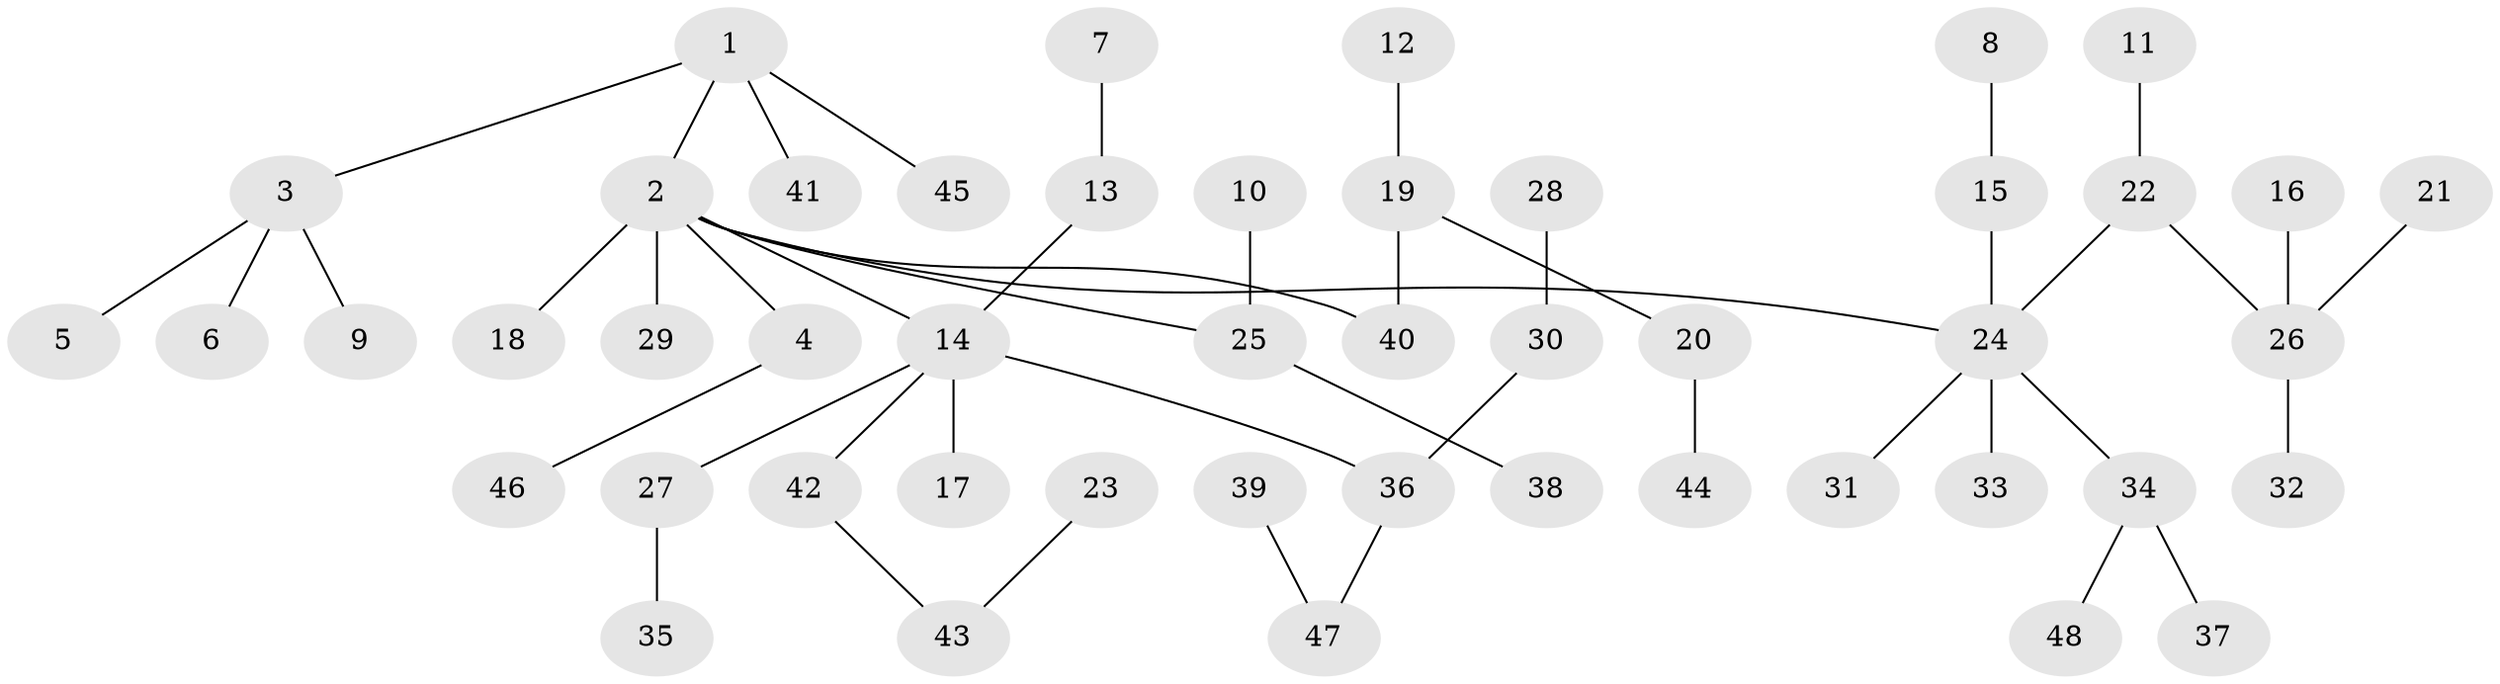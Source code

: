 // original degree distribution, {8: 0.010416666666666666, 7: 0.020833333333333332, 4: 0.08333333333333333, 2: 0.21875, 3: 0.13541666666666666, 5: 0.010416666666666666, 1: 0.5208333333333334}
// Generated by graph-tools (version 1.1) at 2025/50/03/09/25 03:50:22]
// undirected, 48 vertices, 47 edges
graph export_dot {
graph [start="1"]
  node [color=gray90,style=filled];
  1;
  2;
  3;
  4;
  5;
  6;
  7;
  8;
  9;
  10;
  11;
  12;
  13;
  14;
  15;
  16;
  17;
  18;
  19;
  20;
  21;
  22;
  23;
  24;
  25;
  26;
  27;
  28;
  29;
  30;
  31;
  32;
  33;
  34;
  35;
  36;
  37;
  38;
  39;
  40;
  41;
  42;
  43;
  44;
  45;
  46;
  47;
  48;
  1 -- 2 [weight=1.0];
  1 -- 3 [weight=1.0];
  1 -- 41 [weight=1.0];
  1 -- 45 [weight=1.0];
  2 -- 4 [weight=1.0];
  2 -- 14 [weight=1.0];
  2 -- 18 [weight=1.0];
  2 -- 24 [weight=1.0];
  2 -- 25 [weight=1.0];
  2 -- 29 [weight=1.0];
  2 -- 40 [weight=1.0];
  3 -- 5 [weight=1.0];
  3 -- 6 [weight=1.0];
  3 -- 9 [weight=1.0];
  4 -- 46 [weight=1.0];
  7 -- 13 [weight=1.0];
  8 -- 15 [weight=1.0];
  10 -- 25 [weight=1.0];
  11 -- 22 [weight=1.0];
  12 -- 19 [weight=1.0];
  13 -- 14 [weight=1.0];
  14 -- 17 [weight=1.0];
  14 -- 27 [weight=1.0];
  14 -- 36 [weight=1.0];
  14 -- 42 [weight=1.0];
  15 -- 24 [weight=1.0];
  16 -- 26 [weight=1.0];
  19 -- 20 [weight=1.0];
  19 -- 40 [weight=1.0];
  20 -- 44 [weight=1.0];
  21 -- 26 [weight=1.0];
  22 -- 24 [weight=1.0];
  22 -- 26 [weight=1.0];
  23 -- 43 [weight=1.0];
  24 -- 31 [weight=1.0];
  24 -- 33 [weight=1.0];
  24 -- 34 [weight=1.0];
  25 -- 38 [weight=1.0];
  26 -- 32 [weight=1.0];
  27 -- 35 [weight=1.0];
  28 -- 30 [weight=1.0];
  30 -- 36 [weight=1.0];
  34 -- 37 [weight=1.0];
  34 -- 48 [weight=1.0];
  36 -- 47 [weight=1.0];
  39 -- 47 [weight=1.0];
  42 -- 43 [weight=1.0];
}

